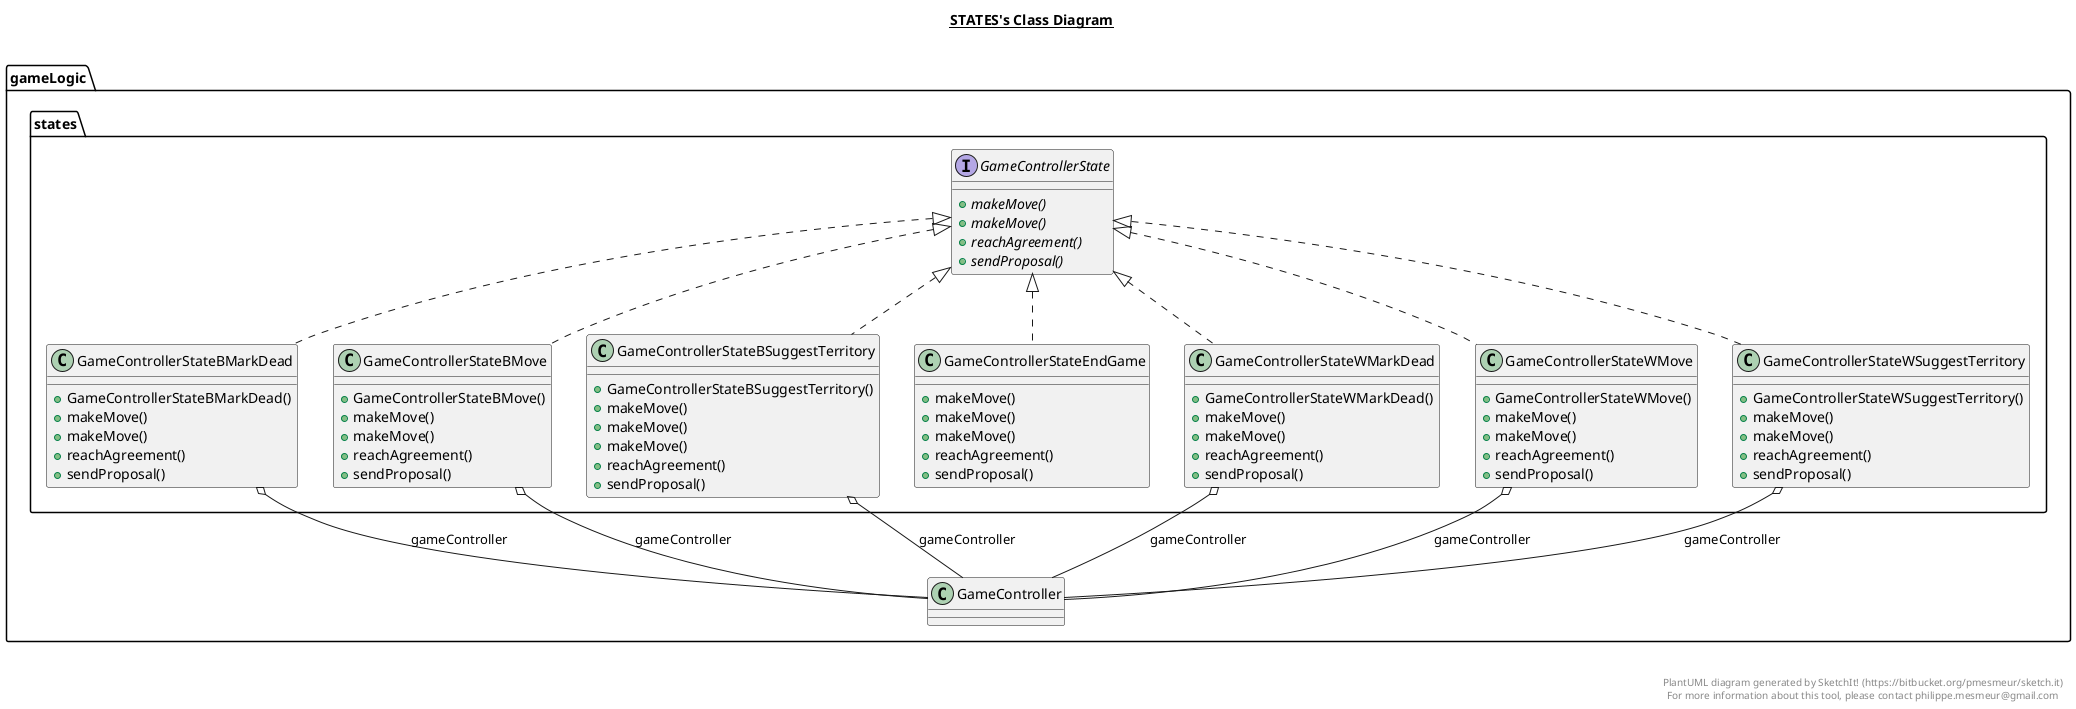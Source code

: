 @startuml

title __STATES's Class Diagram__\n

  namespace gameLogic {
    namespace states {
      interface gameLogic.states.GameControllerState {
          {abstract} + makeMove()
          {abstract} + makeMove()
          {abstract} + reachAgreement()
          {abstract} + sendProposal()
      }
    }
  }
  

  namespace gameLogic {
    namespace states {
      class gameLogic.states.GameControllerStateBMarkDead {
          + GameControllerStateBMarkDead()
          + makeMove()
          + makeMove()
          + reachAgreement()
          + sendProposal()
      }
    }
  }
  

  namespace gameLogic {
    namespace states {
      class gameLogic.states.GameControllerStateBMove {
          + GameControllerStateBMove()
          + makeMove()
          + makeMove()
          + reachAgreement()
          + sendProposal()
      }
    }
  }
  

  namespace gameLogic {
    namespace states {
      class gameLogic.states.GameControllerStateBSuggestTerritory {
          + GameControllerStateBSuggestTerritory()
          + makeMove()
          + makeMove()
          + makeMove()
          + reachAgreement()
          + sendProposal()
      }
    }
  }
  

  namespace gameLogic {
    namespace states {
      class gameLogic.states.GameControllerStateEndGame {
          + makeMove()
          + makeMove()
          + makeMove()
          + reachAgreement()
          + sendProposal()
      }
    }
  }
  

  namespace gameLogic {
    namespace states {
      class gameLogic.states.GameControllerStateWMarkDead {
          + GameControllerStateWMarkDead()
          + makeMove()
          + makeMove()
          + reachAgreement()
          + sendProposal()
      }
    }
  }
  

  namespace gameLogic {
    namespace states {
      class gameLogic.states.GameControllerStateWMove {
          + GameControllerStateWMove()
          + makeMove()
          + makeMove()
          + reachAgreement()
          + sendProposal()
      }
    }
  }
  

  namespace gameLogic {
    namespace states {
      class gameLogic.states.GameControllerStateWSuggestTerritory {
          + GameControllerStateWSuggestTerritory()
          + makeMove()
          + makeMove()
          + reachAgreement()
          + sendProposal()
      }
    }
  }
  

  gameLogic.states.GameControllerStateBMarkDead .up.|> gameLogic.states.GameControllerState
  gameLogic.states.GameControllerStateBMarkDead o-- gameLogic.GameController : gameController
  gameLogic.states.GameControllerStateBMove .up.|> gameLogic.states.GameControllerState
  gameLogic.states.GameControllerStateBMove o-- gameLogic.GameController : gameController
  gameLogic.states.GameControllerStateBSuggestTerritory .up.|> gameLogic.states.GameControllerState
  gameLogic.states.GameControllerStateBSuggestTerritory o-- gameLogic.GameController : gameController
  gameLogic.states.GameControllerStateEndGame .up.|> gameLogic.states.GameControllerState
  gameLogic.states.GameControllerStateWMarkDead .up.|> gameLogic.states.GameControllerState
  gameLogic.states.GameControllerStateWMarkDead o-- gameLogic.GameController : gameController
  gameLogic.states.GameControllerStateWMove .up.|> gameLogic.states.GameControllerState
  gameLogic.states.GameControllerStateWMove o-- gameLogic.GameController : gameController
  gameLogic.states.GameControllerStateWSuggestTerritory .up.|> gameLogic.states.GameControllerState
  gameLogic.states.GameControllerStateWSuggestTerritory o-- gameLogic.GameController : gameController


right footer


PlantUML diagram generated by SketchIt! (https://bitbucket.org/pmesmeur/sketch.it)
For more information about this tool, please contact philippe.mesmeur@gmail.com
endfooter

@enduml
